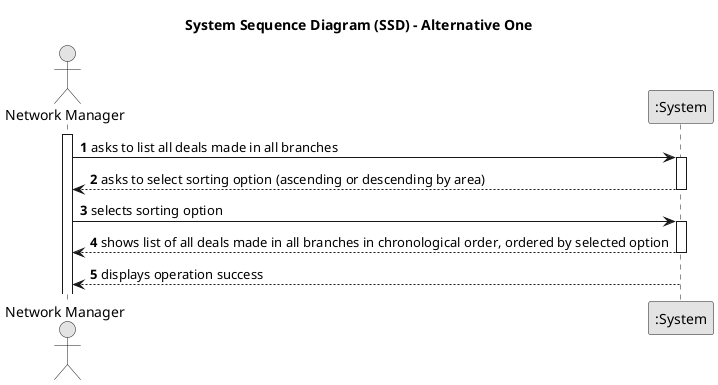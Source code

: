 @startuml
skinparam monochrome true
skinparam packageStyle rectangle
skinparam shadowing false

title System Sequence Diagram (SSD) - Alternative One

autonumber

actor "Network Manager" as Manager
participant ":System" as System

activate Manager

    Manager -> System : asks to list all deals made in all branches
    activate System

    System --> Manager : asks to select sorting option (ascending or descending by area)
    deactivate System

    Manager -> System : selects sorting option
    activate System

    System --> Manager : shows list of all deals made in all branches in chronological order, ordered by selected option
    deactivate System

    System --> Manager : displays operation success
    deactivate System

@enduml